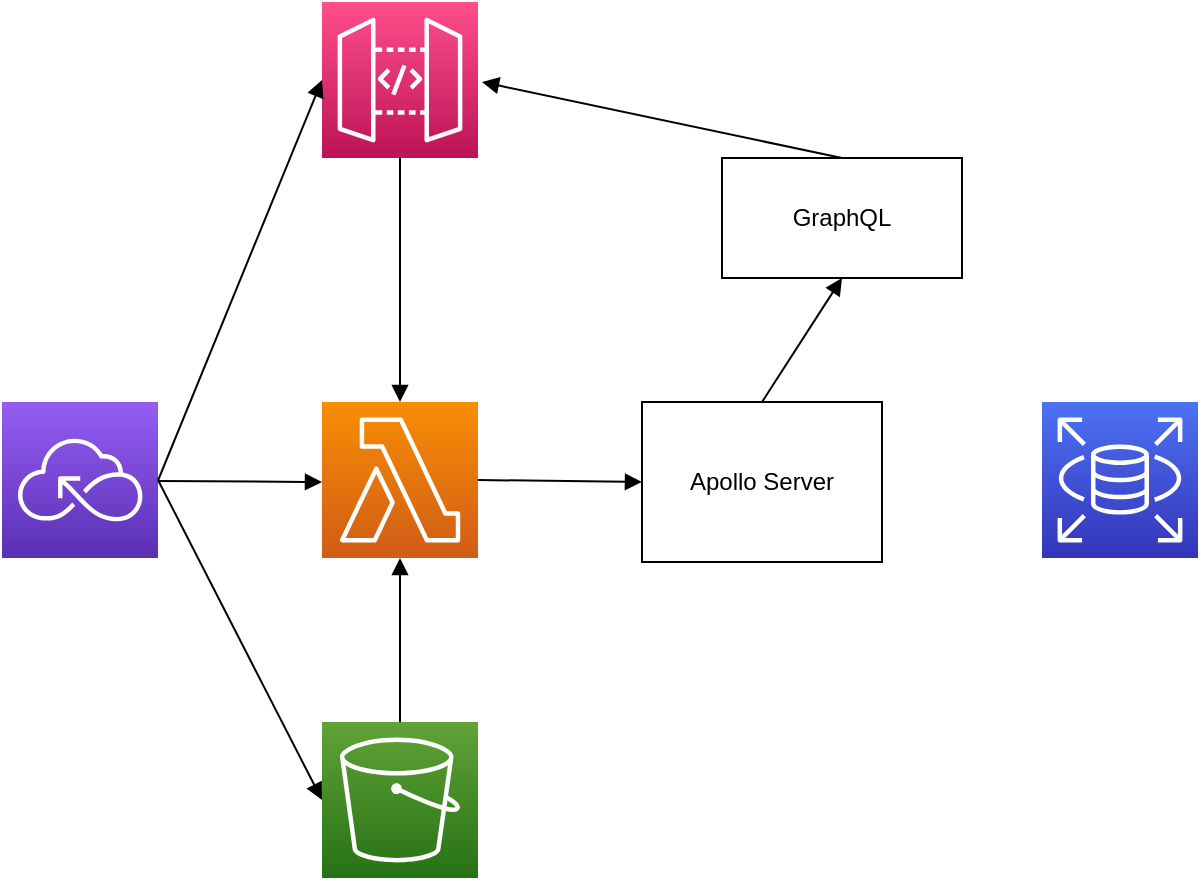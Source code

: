 <mxfile version="20.3.7" type="github">
  <diagram id="EP5BfhkNx2YXUMQuSpkf" name="Page-1">
    <mxGraphModel dx="1348" dy="773" grid="1" gridSize="10" guides="1" tooltips="1" connect="1" arrows="1" fold="1" page="1" pageScale="1" pageWidth="827" pageHeight="1169" math="0" shadow="0">
      <root>
        <mxCell id="0" />
        <mxCell id="1" parent="0" />
        <mxCell id="iIka1qgOTfjhWKdEAq9X-2" value="" style="sketch=0;points=[[0,0,0],[0.25,0,0],[0.5,0,0],[0.75,0,0],[1,0,0],[0,1,0],[0.25,1,0],[0.5,1,0],[0.75,1,0],[1,1,0],[0,0.25,0],[0,0.5,0],[0,0.75,0],[1,0.25,0],[1,0.5,0],[1,0.75,0]];outlineConnect=0;fontColor=#232F3E;gradientColor=#945DF2;gradientDirection=north;fillColor=#5A30B5;strokeColor=#ffffff;dashed=0;verticalLabelPosition=bottom;verticalAlign=top;align=center;html=1;fontSize=12;fontStyle=0;aspect=fixed;shape=mxgraph.aws4.resourceIcon;resIcon=mxgraph.aws4.serverless;" vertex="1" parent="1">
          <mxGeometry x="80" y="320" width="78" height="78" as="geometry" />
        </mxCell>
        <mxCell id="iIka1qgOTfjhWKdEAq9X-3" value="" style="sketch=0;points=[[0,0,0],[0.25,0,0],[0.5,0,0],[0.75,0,0],[1,0,0],[0,1,0],[0.25,1,0],[0.5,1,0],[0.75,1,0],[1,1,0],[0,0.25,0],[0,0.5,0],[0,0.75,0],[1,0.25,0],[1,0.5,0],[1,0.75,0]];outlineConnect=0;fontColor=#232F3E;gradientColor=#FF4F8B;gradientDirection=north;fillColor=#BC1356;strokeColor=#ffffff;dashed=0;verticalLabelPosition=bottom;verticalAlign=top;align=center;html=1;fontSize=12;fontStyle=0;aspect=fixed;shape=mxgraph.aws4.resourceIcon;resIcon=mxgraph.aws4.api_gateway;" vertex="1" parent="1">
          <mxGeometry x="240" y="120" width="78" height="78" as="geometry" />
        </mxCell>
        <mxCell id="iIka1qgOTfjhWKdEAq9X-4" value="" style="sketch=0;points=[[0,0,0],[0.25,0,0],[0.5,0,0],[0.75,0,0],[1,0,0],[0,1,0],[0.25,1,0],[0.5,1,0],[0.75,1,0],[1,1,0],[0,0.25,0],[0,0.5,0],[0,0.75,0],[1,0.25,0],[1,0.5,0],[1,0.75,0]];outlineConnect=0;fontColor=#232F3E;gradientColor=#F78E04;gradientDirection=north;fillColor=#D05C17;strokeColor=#ffffff;dashed=0;verticalLabelPosition=bottom;verticalAlign=top;align=center;html=1;fontSize=12;fontStyle=0;aspect=fixed;shape=mxgraph.aws4.resourceIcon;resIcon=mxgraph.aws4.lambda;" vertex="1" parent="1">
          <mxGeometry x="240" y="320" width="78" height="78" as="geometry" />
        </mxCell>
        <mxCell id="iIka1qgOTfjhWKdEAq9X-5" value="" style="sketch=0;points=[[0,0,0],[0.25,0,0],[0.5,0,0],[0.75,0,0],[1,0,0],[0,1,0],[0.25,1,0],[0.5,1,0],[0.75,1,0],[1,1,0],[0,0.25,0],[0,0.5,0],[0,0.75,0],[1,0.25,0],[1,0.5,0],[1,0.75,0]];outlineConnect=0;fontColor=#232F3E;gradientColor=#60A337;gradientDirection=north;fillColor=#277116;strokeColor=#ffffff;dashed=0;verticalLabelPosition=bottom;verticalAlign=top;align=center;html=1;fontSize=12;fontStyle=0;aspect=fixed;shape=mxgraph.aws4.resourceIcon;resIcon=mxgraph.aws4.s3;" vertex="1" parent="1">
          <mxGeometry x="240" y="480" width="78" height="78" as="geometry" />
        </mxCell>
        <mxCell id="iIka1qgOTfjhWKdEAq9X-6" value="Apollo Server" style="rounded=0;whiteSpace=wrap;html=1;fillColor=default;" vertex="1" parent="1">
          <mxGeometry x="400" y="320" width="120" height="80" as="geometry" />
        </mxCell>
        <mxCell id="iIka1qgOTfjhWKdEAq9X-7" value="GraphQL" style="rounded=0;whiteSpace=wrap;html=1;fillColor=default;" vertex="1" parent="1">
          <mxGeometry x="440" y="198" width="120" height="60" as="geometry" />
        </mxCell>
        <mxCell id="iIka1qgOTfjhWKdEAq9X-8" value="" style="sketch=0;points=[[0,0,0],[0.25,0,0],[0.5,0,0],[0.75,0,0],[1,0,0],[0,1,0],[0.25,1,0],[0.5,1,0],[0.75,1,0],[1,1,0],[0,0.25,0],[0,0.5,0],[0,0.75,0],[1,0.25,0],[1,0.5,0],[1,0.75,0]];outlineConnect=0;fontColor=#232F3E;gradientColor=#4D72F3;gradientDirection=north;fillColor=#3334B9;strokeColor=#ffffff;dashed=0;verticalLabelPosition=bottom;verticalAlign=top;align=center;html=1;fontSize=12;fontStyle=0;aspect=fixed;shape=mxgraph.aws4.resourceIcon;resIcon=mxgraph.aws4.rds;" vertex="1" parent="1">
          <mxGeometry x="600" y="320" width="78" height="78" as="geometry" />
        </mxCell>
        <mxCell id="iIka1qgOTfjhWKdEAq9X-17" value="dispatch" style="verticalAlign=bottom;endArrow=block;rounded=0;fontColor=none;exitX=0.5;exitY=0;exitDx=0;exitDy=0;exitPerimeter=0;entryX=0.5;entryY=1;entryDx=0;entryDy=0;entryPerimeter=0;html=1;labelBackgroundColor=default;noLabel=1;" edge="1" parent="1" source="iIka1qgOTfjhWKdEAq9X-5" target="iIka1qgOTfjhWKdEAq9X-4">
          <mxGeometry width="80" relative="1" as="geometry">
            <mxPoint x="370" y="400" as="sourcePoint" />
            <mxPoint x="450" y="400" as="targetPoint" />
          </mxGeometry>
        </mxCell>
        <mxCell id="iIka1qgOTfjhWKdEAq9X-18" value="dispatch" style="html=1;verticalAlign=bottom;endArrow=block;rounded=0;labelBackgroundColor=default;fontColor=none;entryX=0;entryY=0.5;entryDx=0;entryDy=0;entryPerimeter=0;noLabel=1;" edge="1" parent="1" target="iIka1qgOTfjhWKdEAq9X-3">
          <mxGeometry width="80" relative="1" as="geometry">
            <mxPoint x="158" y="359.25" as="sourcePoint" />
            <mxPoint x="298" y="360.75" as="targetPoint" />
          </mxGeometry>
        </mxCell>
        <mxCell id="iIka1qgOTfjhWKdEAq9X-19" value="dispatch" style="html=1;verticalAlign=bottom;endArrow=block;rounded=0;labelBackgroundColor=default;fontColor=none;noLabel=1;" edge="1" parent="1">
          <mxGeometry width="80" relative="1" as="geometry">
            <mxPoint x="158" y="359.5" as="sourcePoint" />
            <mxPoint x="240" y="360" as="targetPoint" />
          </mxGeometry>
        </mxCell>
        <mxCell id="iIka1qgOTfjhWKdEAq9X-20" value="dispatch" style="html=1;verticalAlign=bottom;endArrow=block;rounded=0;labelBackgroundColor=default;fontColor=none;exitX=1;exitY=0.5;exitDx=0;exitDy=0;exitPerimeter=0;entryX=0;entryY=0.5;entryDx=0;entryDy=0;entryPerimeter=0;noLabel=1;" edge="1" parent="1" source="iIka1qgOTfjhWKdEAq9X-2" target="iIka1qgOTfjhWKdEAq9X-5">
          <mxGeometry width="80" relative="1" as="geometry">
            <mxPoint x="370" y="400" as="sourcePoint" />
            <mxPoint x="450" y="400" as="targetPoint" />
          </mxGeometry>
        </mxCell>
        <mxCell id="iIka1qgOTfjhWKdEAq9X-21" value="dispatch" style="html=1;verticalAlign=bottom;endArrow=block;rounded=0;labelBackgroundColor=default;fontColor=none;exitX=0.5;exitY=1;exitDx=0;exitDy=0;exitPerimeter=0;noLabel=1;" edge="1" parent="1" source="iIka1qgOTfjhWKdEAq9X-3" target="iIka1qgOTfjhWKdEAq9X-4">
          <mxGeometry width="80" relative="1" as="geometry">
            <mxPoint x="370" y="400" as="sourcePoint" />
            <mxPoint x="450" y="400" as="targetPoint" />
          </mxGeometry>
        </mxCell>
        <mxCell id="iIka1qgOTfjhWKdEAq9X-22" value="dispatch" style="html=1;verticalAlign=bottom;endArrow=block;rounded=0;labelBackgroundColor=default;fontColor=none;exitX=1;exitY=0.5;exitDx=0;exitDy=0;exitPerimeter=0;entryX=0;entryY=0.5;entryDx=0;entryDy=0;noLabel=1;" edge="1" parent="1" source="iIka1qgOTfjhWKdEAq9X-4" target="iIka1qgOTfjhWKdEAq9X-6">
          <mxGeometry width="80" relative="1" as="geometry">
            <mxPoint x="370" y="400" as="sourcePoint" />
            <mxPoint x="450" y="400" as="targetPoint" />
          </mxGeometry>
        </mxCell>
        <mxCell id="iIka1qgOTfjhWKdEAq9X-23" value="dispatch" style="html=1;verticalAlign=bottom;endArrow=block;rounded=0;labelBackgroundColor=default;fontColor=none;exitX=0.5;exitY=0;exitDx=0;exitDy=0;entryX=0.5;entryY=1;entryDx=0;entryDy=0;noLabel=1;" edge="1" parent="1" source="iIka1qgOTfjhWKdEAq9X-6" target="iIka1qgOTfjhWKdEAq9X-7">
          <mxGeometry width="80" relative="1" as="geometry">
            <mxPoint x="370" y="400" as="sourcePoint" />
            <mxPoint x="450" y="400" as="targetPoint" />
          </mxGeometry>
        </mxCell>
        <mxCell id="iIka1qgOTfjhWKdEAq9X-24" value="dispatch" style="html=1;verticalAlign=bottom;endArrow=block;rounded=0;labelBackgroundColor=default;fontColor=none;exitX=0.5;exitY=0;exitDx=0;exitDy=0;noLabel=1;" edge="1" parent="1" source="iIka1qgOTfjhWKdEAq9X-7">
          <mxGeometry width="80" relative="1" as="geometry">
            <mxPoint x="370" y="400" as="sourcePoint" />
            <mxPoint x="320" y="160" as="targetPoint" />
          </mxGeometry>
        </mxCell>
      </root>
    </mxGraphModel>
  </diagram>
</mxfile>
